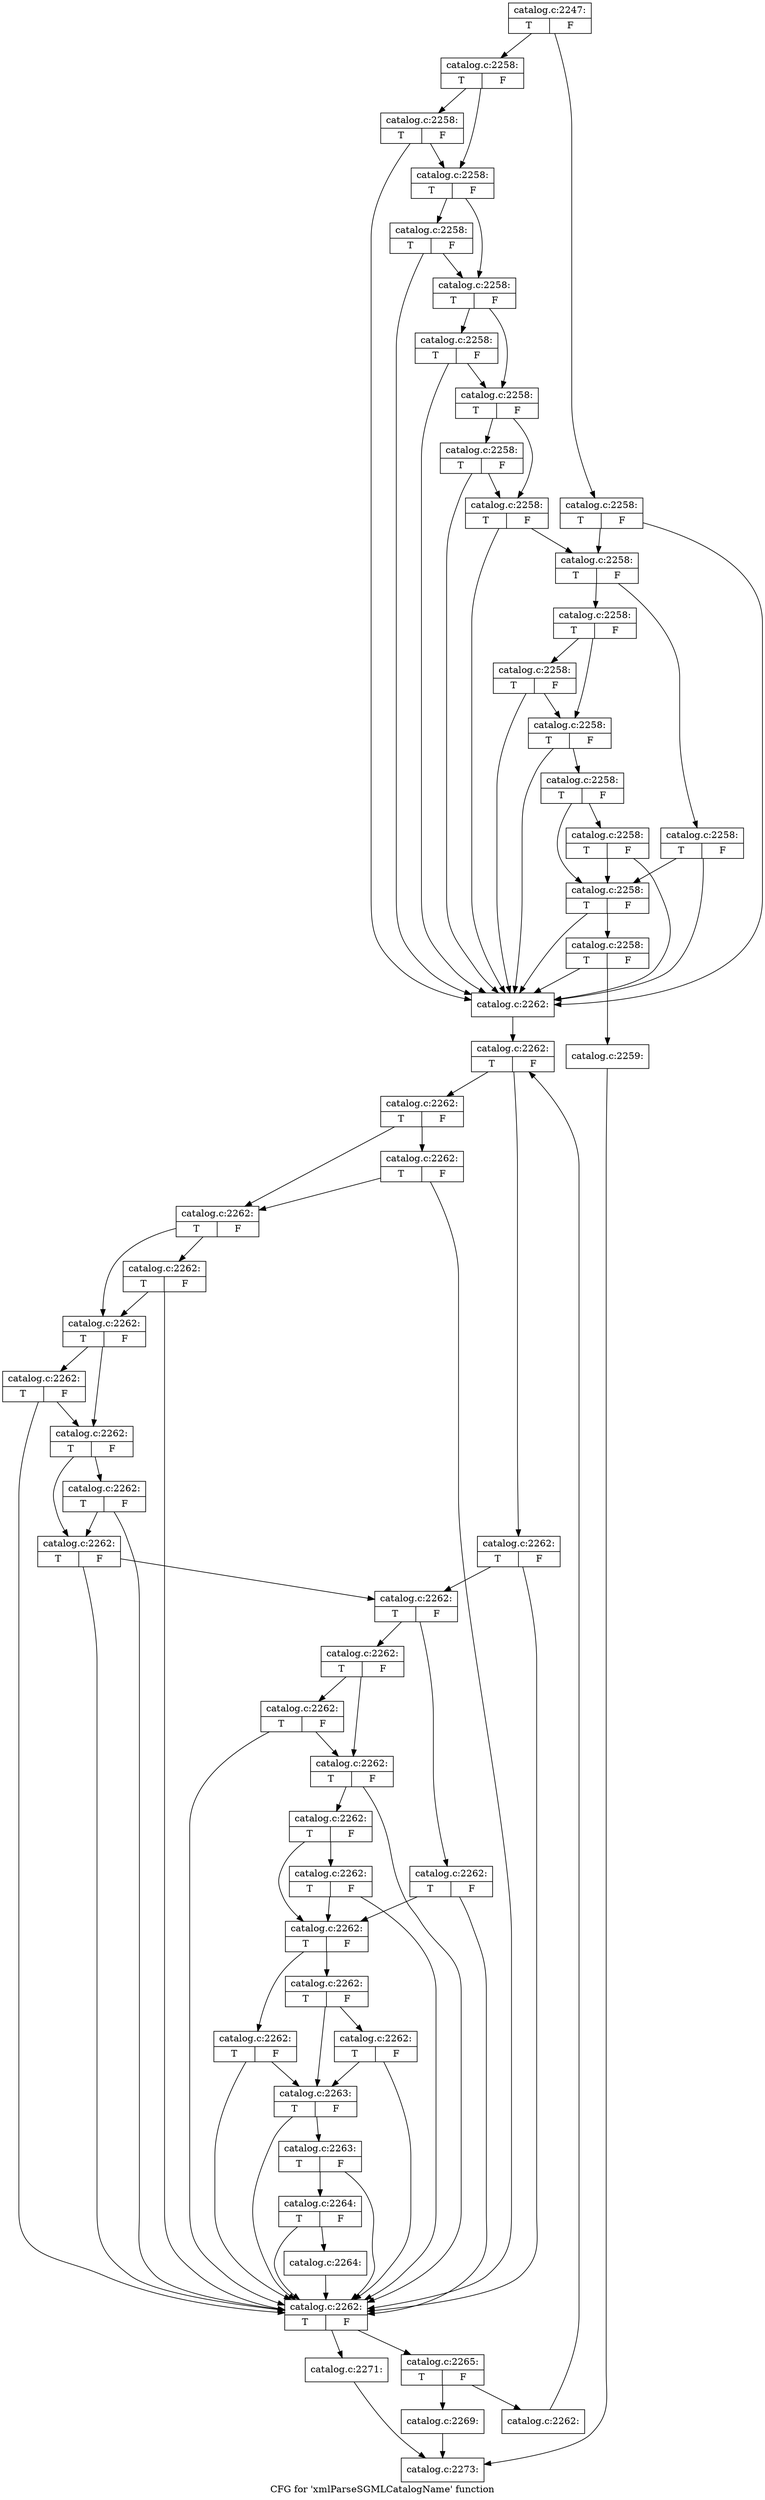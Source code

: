 digraph "CFG for 'xmlParseSGMLCatalogName' function" {
	label="CFG for 'xmlParseSGMLCatalogName' function";

	Node0x39c9870 [shape=record,label="{catalog.c:2247:|{<s0>T|<s1>F}}"];
	Node0x39c9870 -> Node0x39cb330;
	Node0x39c9870 -> Node0x39cb380;
	Node0x39cb330 [shape=record,label="{catalog.c:2258:|{<s0>T|<s1>F}}"];
	Node0x39cb330 -> Node0x37ffc70;
	Node0x39cb330 -> Node0x37ffc20;
	Node0x37ffc70 [shape=record,label="{catalog.c:2258:|{<s0>T|<s1>F}}"];
	Node0x37ffc70 -> Node0x39cb160;
	Node0x37ffc70 -> Node0x37ffc20;
	Node0x37ffc20 [shape=record,label="{catalog.c:2258:|{<s0>T|<s1>F}}"];
	Node0x37ffc20 -> Node0x37fff10;
	Node0x37ffc20 -> Node0x37ffbd0;
	Node0x37fff10 [shape=record,label="{catalog.c:2258:|{<s0>T|<s1>F}}"];
	Node0x37fff10 -> Node0x39cb160;
	Node0x37fff10 -> Node0x37ffbd0;
	Node0x37ffbd0 [shape=record,label="{catalog.c:2258:|{<s0>T|<s1>F}}"];
	Node0x37ffbd0 -> Node0x39cc3b0;
	Node0x37ffbd0 -> Node0x37ffb80;
	Node0x39cc3b0 [shape=record,label="{catalog.c:2258:|{<s0>T|<s1>F}}"];
	Node0x39cc3b0 -> Node0x39cb160;
	Node0x39cc3b0 -> Node0x37ffb80;
	Node0x37ffb80 [shape=record,label="{catalog.c:2258:|{<s0>T|<s1>F}}"];
	Node0x37ffb80 -> Node0x39cc760;
	Node0x37ffb80 -> Node0x37ffb30;
	Node0x39cc760 [shape=record,label="{catalog.c:2258:|{<s0>T|<s1>F}}"];
	Node0x39cc760 -> Node0x39cb160;
	Node0x39cc760 -> Node0x37ffb30;
	Node0x37ffb30 [shape=record,label="{catalog.c:2258:|{<s0>T|<s1>F}}"];
	Node0x37ffb30 -> Node0x39cb160;
	Node0x37ffb30 -> Node0x39cb2b0;
	Node0x39cb380 [shape=record,label="{catalog.c:2258:|{<s0>T|<s1>F}}"];
	Node0x39cb380 -> Node0x39cb160;
	Node0x39cb380 -> Node0x39cb2b0;
	Node0x39cb2b0 [shape=record,label="{catalog.c:2258:|{<s0>T|<s1>F}}"];
	Node0x39cb2b0 -> Node0x39ce3c0;
	Node0x39cb2b0 -> Node0x39ce870;
	Node0x39ce3c0 [shape=record,label="{catalog.c:2258:|{<s0>T|<s1>F}}"];
	Node0x39ce3c0 -> Node0x39cb160;
	Node0x39ce3c0 -> Node0x39cb230;
	Node0x39ce870 [shape=record,label="{catalog.c:2258:|{<s0>T|<s1>F}}"];
	Node0x39ce870 -> Node0x39cebc0;
	Node0x39ce870 -> Node0x39ceb70;
	Node0x39cebc0 [shape=record,label="{catalog.c:2258:|{<s0>T|<s1>F}}"];
	Node0x39cebc0 -> Node0x39cb160;
	Node0x39cebc0 -> Node0x39ceb70;
	Node0x39ceb70 [shape=record,label="{catalog.c:2258:|{<s0>T|<s1>F}}"];
	Node0x39ceb70 -> Node0x39cb160;
	Node0x39ceb70 -> Node0x39ceb20;
	Node0x39ceb20 [shape=record,label="{catalog.c:2258:|{<s0>T|<s1>F}}"];
	Node0x39ceb20 -> Node0x39cf060;
	Node0x39ceb20 -> Node0x39cb230;
	Node0x39cf060 [shape=record,label="{catalog.c:2258:|{<s0>T|<s1>F}}"];
	Node0x39cf060 -> Node0x39cb160;
	Node0x39cf060 -> Node0x39cb230;
	Node0x39cb230 [shape=record,label="{catalog.c:2258:|{<s0>T|<s1>F}}"];
	Node0x39cb230 -> Node0x39cb1b0;
	Node0x39cb230 -> Node0x39cb160;
	Node0x39cb1b0 [shape=record,label="{catalog.c:2258:|{<s0>T|<s1>F}}"];
	Node0x39cb1b0 -> Node0x39cb110;
	Node0x39cb1b0 -> Node0x39cb160;
	Node0x39cb110 [shape=record,label="{catalog.c:2259:}"];
	Node0x39cb110 -> Node0x39c6ff0;
	Node0x39cb160 [shape=record,label="{catalog.c:2262:}"];
	Node0x39cb160 -> Node0x39cf6f0;
	Node0x39cf6f0 [shape=record,label="{catalog.c:2262:|{<s0>T|<s1>F}}"];
	Node0x39cf6f0 -> Node0x39cfbe0;
	Node0x39cf6f0 -> Node0x39cfc30;
	Node0x39cfbe0 [shape=record,label="{catalog.c:2262:|{<s0>T|<s1>F}}"];
	Node0x39cfbe0 -> Node0x39cff10;
	Node0x39cfbe0 -> Node0x39cfec0;
	Node0x39cff10 [shape=record,label="{catalog.c:2262:|{<s0>T|<s1>F}}"];
	Node0x39cff10 -> Node0x39cf8f0;
	Node0x39cff10 -> Node0x39cfec0;
	Node0x39cfec0 [shape=record,label="{catalog.c:2262:|{<s0>T|<s1>F}}"];
	Node0x39cfec0 -> Node0x39d01c0;
	Node0x39cfec0 -> Node0x39cfe70;
	Node0x39d01c0 [shape=record,label="{catalog.c:2262:|{<s0>T|<s1>F}}"];
	Node0x39d01c0 -> Node0x39cf8f0;
	Node0x39d01c0 -> Node0x39cfe70;
	Node0x39cfe70 [shape=record,label="{catalog.c:2262:|{<s0>T|<s1>F}}"];
	Node0x39cfe70 -> Node0x39d04f0;
	Node0x39cfe70 -> Node0x39cfe20;
	Node0x39d04f0 [shape=record,label="{catalog.c:2262:|{<s0>T|<s1>F}}"];
	Node0x39d04f0 -> Node0x39cf8f0;
	Node0x39d04f0 -> Node0x39cfe20;
	Node0x39cfe20 [shape=record,label="{catalog.c:2262:|{<s0>T|<s1>F}}"];
	Node0x39cfe20 -> Node0x39d0820;
	Node0x39cfe20 -> Node0x39cfdd0;
	Node0x39d0820 [shape=record,label="{catalog.c:2262:|{<s0>T|<s1>F}}"];
	Node0x39d0820 -> Node0x39cf8f0;
	Node0x39d0820 -> Node0x39cfdd0;
	Node0x39cfdd0 [shape=record,label="{catalog.c:2262:|{<s0>T|<s1>F}}"];
	Node0x39cfdd0 -> Node0x39cf8f0;
	Node0x39cfdd0 -> Node0x39cfb60;
	Node0x39cfc30 [shape=record,label="{catalog.c:2262:|{<s0>T|<s1>F}}"];
	Node0x39cfc30 -> Node0x39cf8f0;
	Node0x39cfc30 -> Node0x39cfb60;
	Node0x39cfb60 [shape=record,label="{catalog.c:2262:|{<s0>T|<s1>F}}"];
	Node0x39cfb60 -> Node0x39d0e70;
	Node0x39cfb60 -> Node0x39d0ec0;
	Node0x39d0e70 [shape=record,label="{catalog.c:2262:|{<s0>T|<s1>F}}"];
	Node0x39d0e70 -> Node0x39cf8f0;
	Node0x39d0e70 -> Node0x39cfae0;
	Node0x39d0ec0 [shape=record,label="{catalog.c:2262:|{<s0>T|<s1>F}}"];
	Node0x39d0ec0 -> Node0x39d1210;
	Node0x39d0ec0 -> Node0x39d11c0;
	Node0x39d1210 [shape=record,label="{catalog.c:2262:|{<s0>T|<s1>F}}"];
	Node0x39d1210 -> Node0x39cf8f0;
	Node0x39d1210 -> Node0x39d11c0;
	Node0x39d11c0 [shape=record,label="{catalog.c:2262:|{<s0>T|<s1>F}}"];
	Node0x39d11c0 -> Node0x39cf8f0;
	Node0x39d11c0 -> Node0x39d1170;
	Node0x39d1170 [shape=record,label="{catalog.c:2262:|{<s0>T|<s1>F}}"];
	Node0x39d1170 -> Node0x39d16b0;
	Node0x39d1170 -> Node0x39cfae0;
	Node0x39d16b0 [shape=record,label="{catalog.c:2262:|{<s0>T|<s1>F}}"];
	Node0x39d16b0 -> Node0x39cf8f0;
	Node0x39d16b0 -> Node0x39cfae0;
	Node0x39cfae0 [shape=record,label="{catalog.c:2262:|{<s0>T|<s1>F}}"];
	Node0x39cfae0 -> Node0x39d19e0;
	Node0x39cfae0 -> Node0x39d1a30;
	Node0x39d19e0 [shape=record,label="{catalog.c:2262:|{<s0>T|<s1>F}}"];
	Node0x39d19e0 -> Node0x39d1c20;
	Node0x39d19e0 -> Node0x39cfa60;
	Node0x39d1c20 [shape=record,label="{catalog.c:2262:|{<s0>T|<s1>F}}"];
	Node0x39d1c20 -> Node0x39cf8f0;
	Node0x39d1c20 -> Node0x39cfa60;
	Node0x39d1a30 [shape=record,label="{catalog.c:2262:|{<s0>T|<s1>F}}"];
	Node0x39d1a30 -> Node0x39cf8f0;
	Node0x39d1a30 -> Node0x39cfa60;
	Node0x39cfa60 [shape=record,label="{catalog.c:2263:|{<s0>T|<s1>F}}"];
	Node0x39cfa60 -> Node0x39cf8f0;
	Node0x39cfa60 -> Node0x39cf9e0;
	Node0x39cf9e0 [shape=record,label="{catalog.c:2263:|{<s0>T|<s1>F}}"];
	Node0x39cf9e0 -> Node0x39cf8f0;
	Node0x39cf9e0 -> Node0x39cf990;
	Node0x39cf990 [shape=record,label="{catalog.c:2264:|{<s0>T|<s1>F}}"];
	Node0x39cf990 -> Node0x39cf8f0;
	Node0x39cf990 -> Node0x39cf940;
	Node0x39cf940 [shape=record,label="{catalog.c:2264:}"];
	Node0x39cf940 -> Node0x39cf8f0;
	Node0x39cf8f0 [shape=record,label="{catalog.c:2262:|{<s0>T|<s1>F}}"];
	Node0x39cf8f0 -> Node0x39d2b40;
	Node0x39cf8f0 -> Node0x39cf8a0;
	Node0x39d2b40 [shape=record,label="{catalog.c:2265:|{<s0>T|<s1>F}}"];
	Node0x39d2b40 -> Node0x39d34f0;
	Node0x39d2b40 -> Node0x39d3540;
	Node0x39d34f0 [shape=record,label="{catalog.c:2269:}"];
	Node0x39d34f0 -> Node0x39c6ff0;
	Node0x39d3540 [shape=record,label="{catalog.c:2262:}"];
	Node0x39d3540 -> Node0x39cf6f0;
	Node0x39cf8a0 [shape=record,label="{catalog.c:2271:}"];
	Node0x39cf8a0 -> Node0x39c6ff0;
	Node0x39c6ff0 [shape=record,label="{catalog.c:2273:}"];
}
